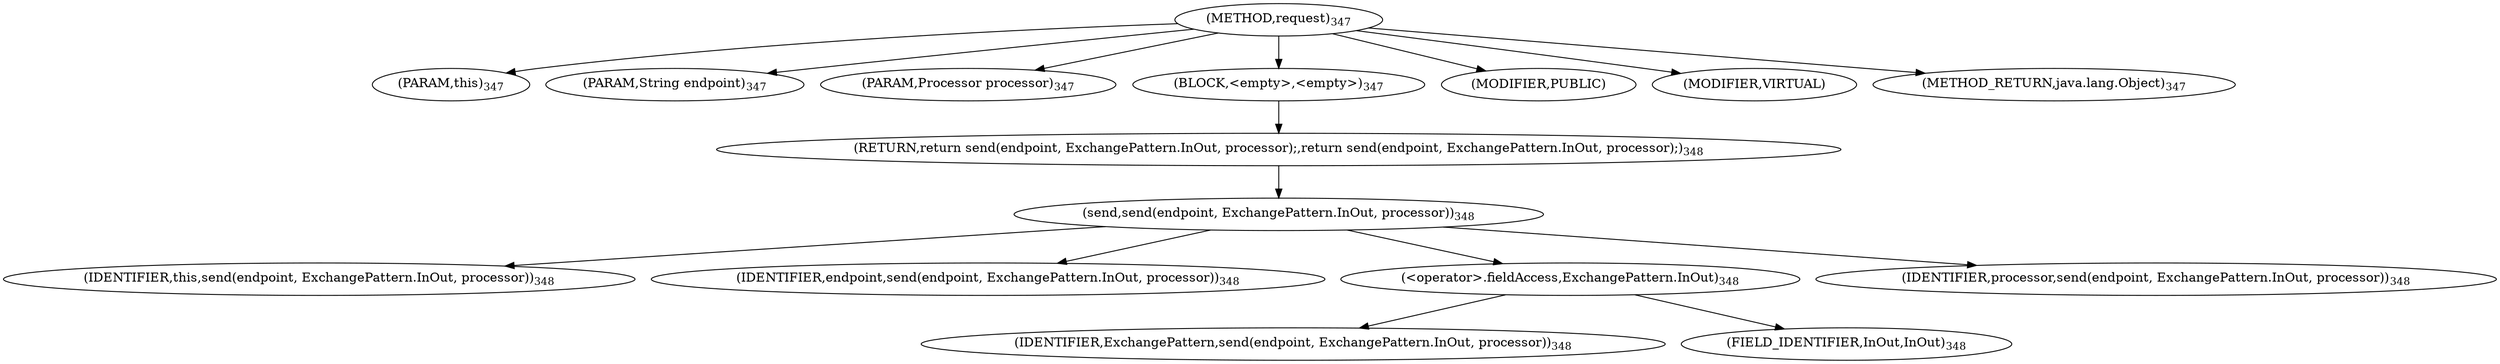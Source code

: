 digraph "request" {  
"561" [label = <(METHOD,request)<SUB>347</SUB>> ]
"62" [label = <(PARAM,this)<SUB>347</SUB>> ]
"562" [label = <(PARAM,String endpoint)<SUB>347</SUB>> ]
"563" [label = <(PARAM,Processor processor)<SUB>347</SUB>> ]
"564" [label = <(BLOCK,&lt;empty&gt;,&lt;empty&gt;)<SUB>347</SUB>> ]
"565" [label = <(RETURN,return send(endpoint, ExchangePattern.InOut, processor);,return send(endpoint, ExchangePattern.InOut, processor);)<SUB>348</SUB>> ]
"566" [label = <(send,send(endpoint, ExchangePattern.InOut, processor))<SUB>348</SUB>> ]
"61" [label = <(IDENTIFIER,this,send(endpoint, ExchangePattern.InOut, processor))<SUB>348</SUB>> ]
"567" [label = <(IDENTIFIER,endpoint,send(endpoint, ExchangePattern.InOut, processor))<SUB>348</SUB>> ]
"568" [label = <(&lt;operator&gt;.fieldAccess,ExchangePattern.InOut)<SUB>348</SUB>> ]
"569" [label = <(IDENTIFIER,ExchangePattern,send(endpoint, ExchangePattern.InOut, processor))<SUB>348</SUB>> ]
"570" [label = <(FIELD_IDENTIFIER,InOut,InOut)<SUB>348</SUB>> ]
"571" [label = <(IDENTIFIER,processor,send(endpoint, ExchangePattern.InOut, processor))<SUB>348</SUB>> ]
"572" [label = <(MODIFIER,PUBLIC)> ]
"573" [label = <(MODIFIER,VIRTUAL)> ]
"574" [label = <(METHOD_RETURN,java.lang.Object)<SUB>347</SUB>> ]
  "561" -> "62" 
  "561" -> "562" 
  "561" -> "563" 
  "561" -> "564" 
  "561" -> "572" 
  "561" -> "573" 
  "561" -> "574" 
  "564" -> "565" 
  "565" -> "566" 
  "566" -> "61" 
  "566" -> "567" 
  "566" -> "568" 
  "566" -> "571" 
  "568" -> "569" 
  "568" -> "570" 
}
